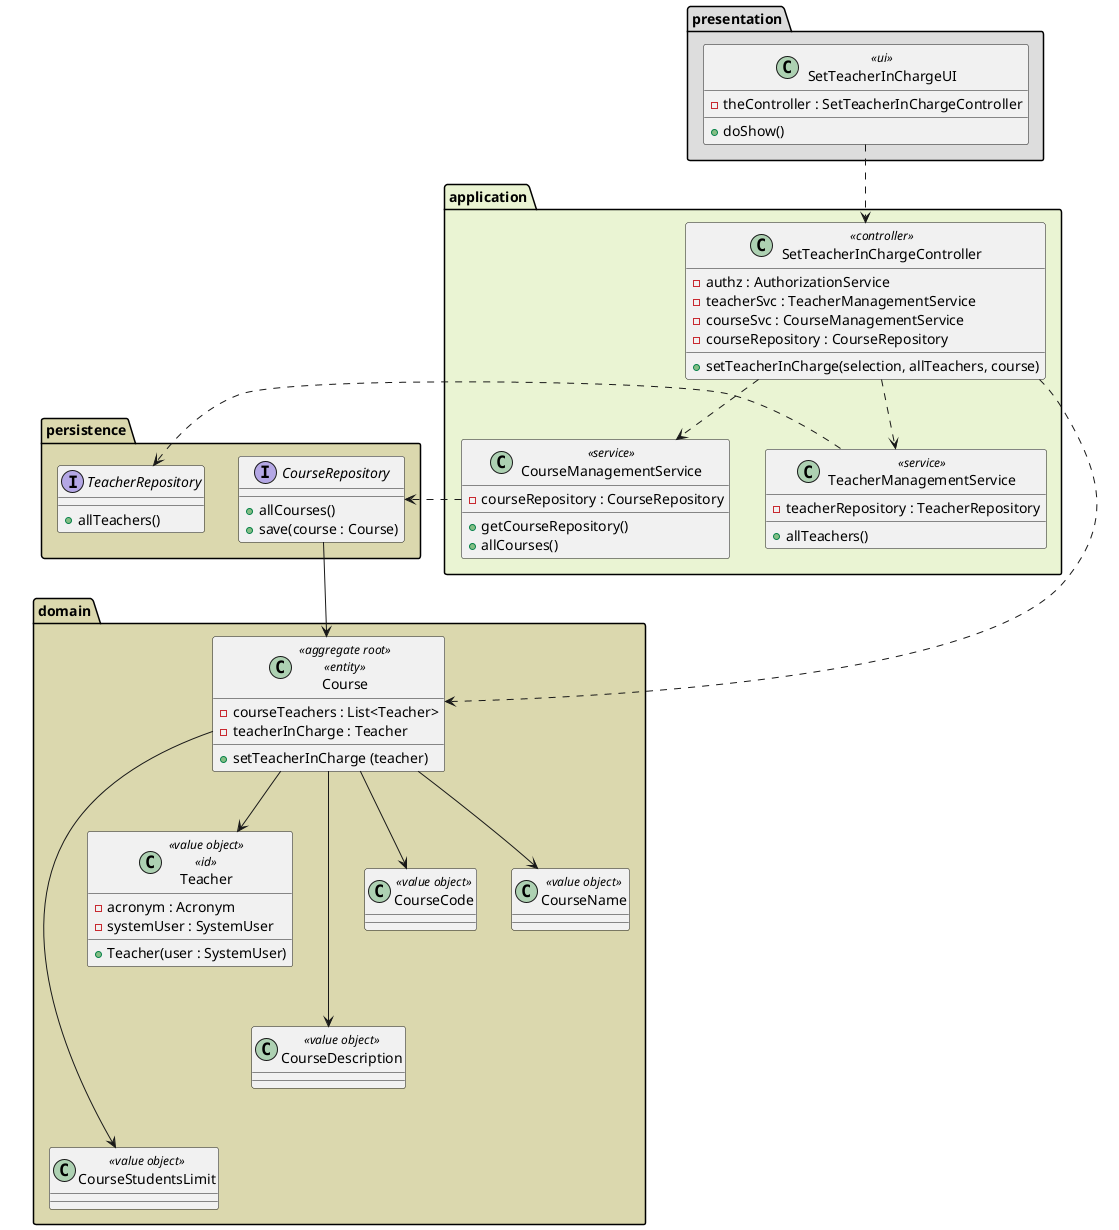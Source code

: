 @startuml
'https://plantuml.com/class-diagram

package "presentation" #DDDDDD{
    class SetTeacherInChargeUI <<ui>>{
    - theController : SetTeacherInChargeController
    + doShow()
    }
}



package "domain" #dbd8ae{



        class CourseStudentsLimit <<value object>> {
        }

        class Course <<aggregate root>> <<entity>>{
        - courseTeachers : List<Teacher>
        - teacherInCharge : Teacher
        + setTeacherInCharge (teacher)
        }

        class Teacher <<value object>> <<id>>{
         -acronym : Acronym
         -systemUser : SystemUser
         +Teacher(user : SystemUser)
        }

        class CourseDescription <<value object>>{
        }

        class CourseCode <<value object>>{
          }

        class CourseName<<value object>>{
         }


}
    package "persistence" #dbd8ae{
       interface CourseRepository{
       +allCourses()
       +save(course : Course)
       }
       interface TeacherRepository{
       +allTeachers()
       }
    }
package "application" #eaf4d3{
    class SetTeacherInChargeController <<controller>>{
        - authz : AuthorizationService
        - teacherSvc : TeacherManagementService
        - courseSvc : CourseManagementService
        - courseRepository : CourseRepository
        + setTeacherInCharge(selection, allTeachers, course)
    }

        class TeacherManagementService <<service>>{
             - teacherRepository : TeacherRepository
             + allTeachers()
        }

    class CourseManagementService <<service>>{
         - courseRepository : CourseRepository
         + getCourseRepository()
         + allCourses()
    }

}


SetTeacherInChargeUI .-> SetTeacherInChargeController
SetTeacherInChargeController .-> CourseManagementService
SetTeacherInChargeController .-> TeacherManagementService


Course --> CourseCode
Course ---> CourseDescription
Course --> Teacher
Course --> CourseName

CourseManagementService .> CourseRepository
TeacherManagementService .> TeacherRepository

Course ----> CourseStudentsLimit
SetTeacherInChargeController .--> Course

CourseRepository --> Course

@enduml
